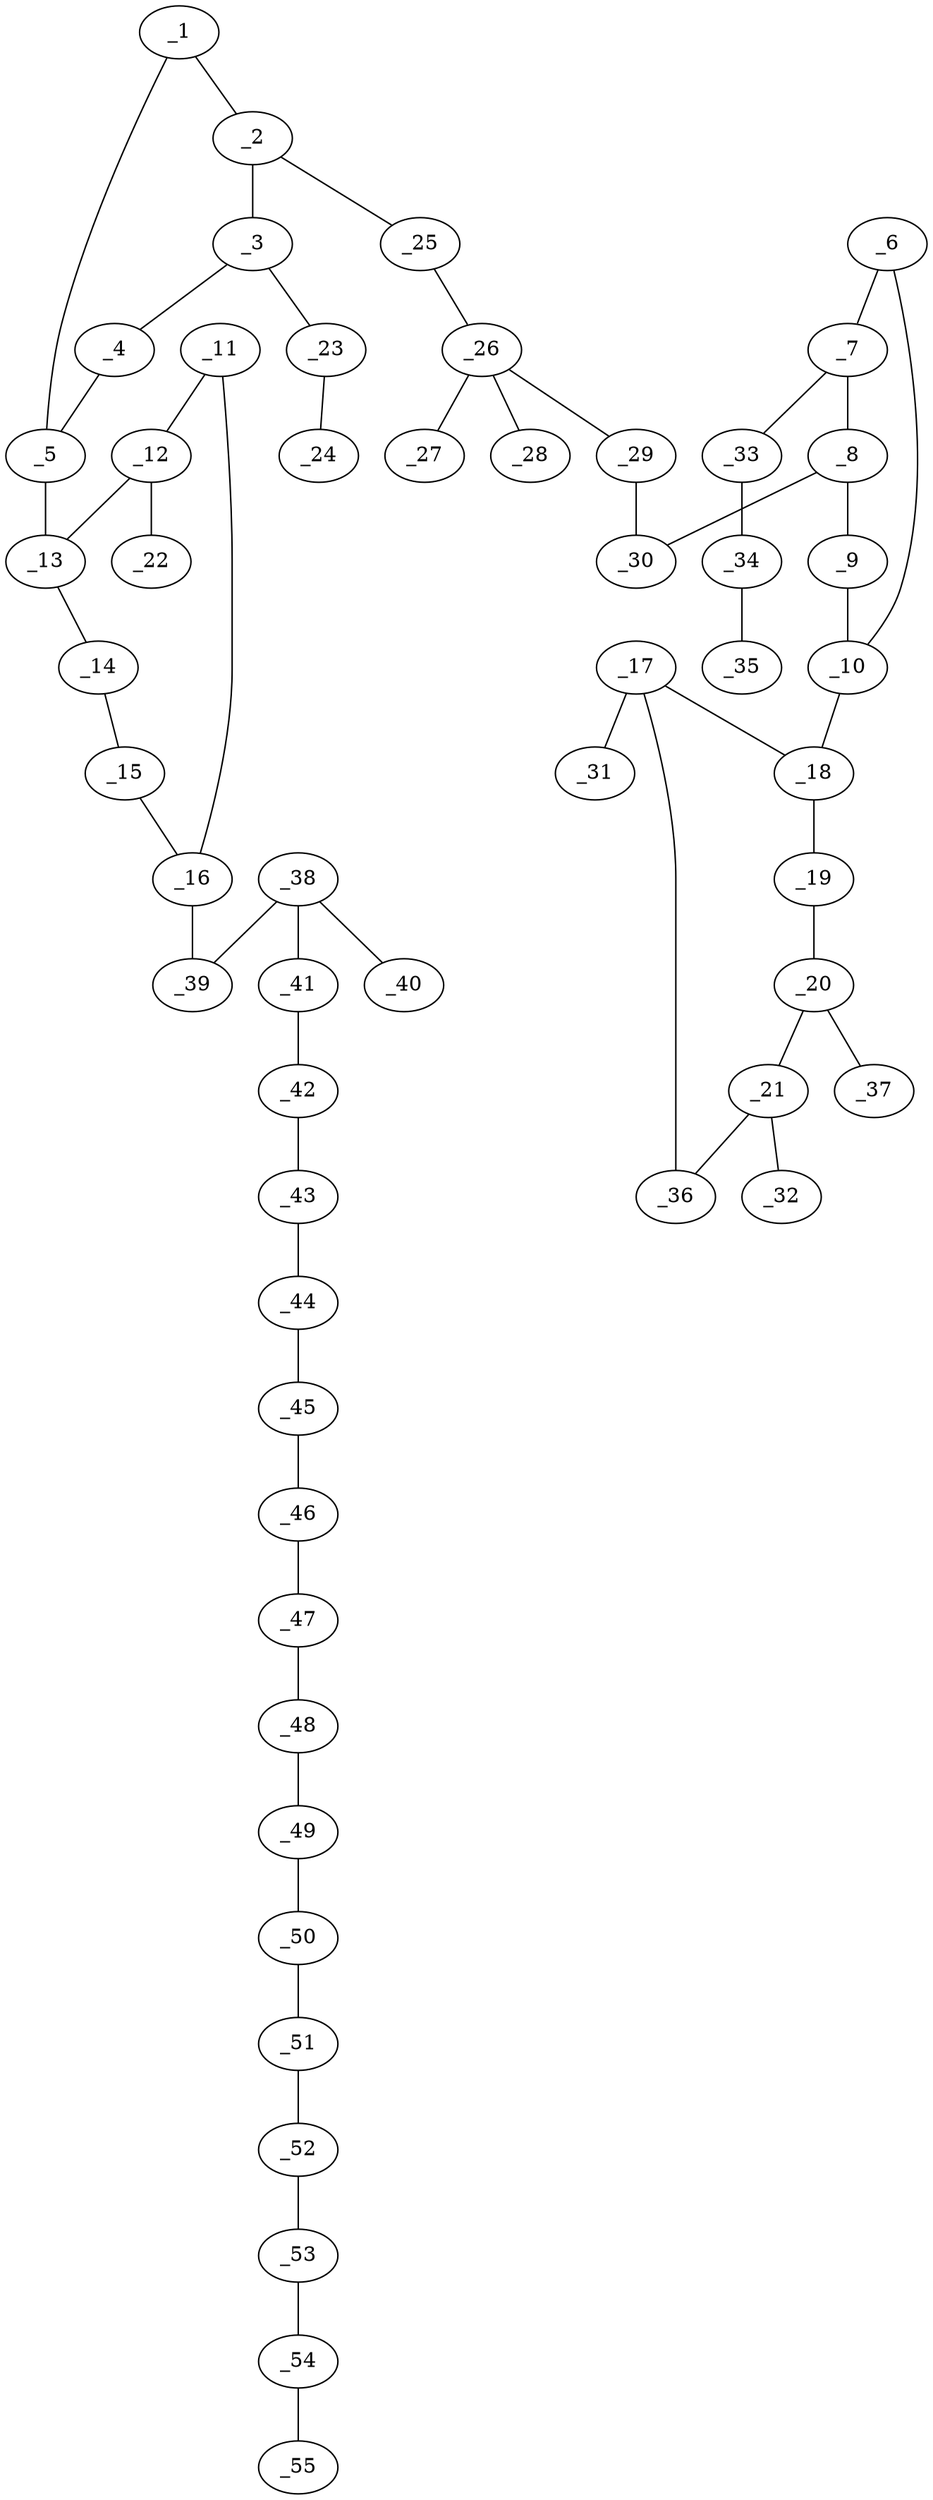 graph molid680414 {
	_1	 [charge=0,
		chem=1,
		symbol="C  ",
		x="19.5044",
		y="1.8172"];
	_2	 [charge=0,
		chem=1,
		symbol="C  ",
		x="20.0044",
		y="2.6832"];
	_1 -- _2	 [valence=1];
	_5	 [charge=0,
		chem=1,
		symbol="C  ",
		x="18.5262",
		y="2.0251"];
	_1 -- _5	 [valence=1];
	_3	 [charge=0,
		chem=1,
		symbol="C  ",
		x="19.3352",
		y="3.4264"];
	_2 -- _3	 [valence=1];
	_25	 [charge=0,
		chem=2,
		symbol="O  ",
		x="20.9989",
		y="2.7877"];
	_2 -- _25	 [valence=1];
	_4	 [charge=0,
		chem=2,
		symbol="O  ",
		x="18.4217",
		y="3.0196"];
	_3 -- _4	 [valence=1];
	_23	 [charge=0,
		chem=1,
		symbol="C  ",
		x="19.5431",
		y="4.4045"];
	_3 -- _23	 [valence=1];
	_4 -- _5	 [valence=1];
	_13	 [charge=0,
		chem=4,
		symbol="N  ",
		x="17.7831",
		y="1.356"];
	_5 -- _13	 [valence=1];
	_6	 [charge=0,
		chem=1,
		symbol="C  ",
		x="25.0658",
		y="-0.4859"];
	_7	 [charge=0,
		chem=1,
		symbol="C  ",
		x="24.7568",
		y="0.4652"];
	_6 -- _7	 [valence=1];
	_10	 [charge=0,
		chem=1,
		symbol="C  ",
		x="24.2567",
		y="-1.0736"];
	_6 -- _10	 [valence=1];
	_8	 [charge=0,
		chem=1,
		symbol="C  ",
		x="23.7568",
		y="0.4652"];
	_7 -- _8	 [valence=1];
	_33	 [charge=0,
		chem=4,
		symbol="N  ",
		x="25.3445",
		y="1.2742"];
	_7 -- _33	 [valence=1];
	_9	 [charge=0,
		chem=2,
		symbol="O  ",
		x="23.4477",
		y="-0.4859"];
	_8 -- _9	 [valence=1];
	_30	 [charge=0,
		chem=1,
		symbol="C  ",
		x="23.169",
		y="1.2742"];
	_8 -- _30	 [valence=1];
	_9 -- _10	 [valence=1];
	_18	 [charge=0,
		chem=4,
		symbol="N  ",
		x="24.2567",
		y="-2.0736"];
	_10 -- _18	 [valence=1];
	_11	 [charge=0,
		chem=4,
		symbol="N  ",
		x="16.0889",
		y="0.9959"];
	_12	 [charge=0,
		chem=1,
		symbol="C  ",
		x="16.832",
		y="1.665"];
	_11 -- _12	 [valence=1];
	_16	 [charge=0,
		chem=1,
		symbol="C  ",
		x="16.2968",
		y="0.0177"];
	_11 -- _16	 [valence=2];
	_12 -- _13	 [valence=1];
	_22	 [charge=0,
		chem=2,
		symbol="O  ",
		x="16.6241",
		y="2.6431"];
	_12 -- _22	 [valence=2];
	_14	 [charge=0,
		chem=1,
		symbol="C  ",
		x="17.991",
		y="0.3778"];
	_13 -- _14	 [valence=1];
	_15	 [charge=0,
		chem=1,
		symbol="C  ",
		x="17.2478",
		y="-0.2913"];
	_14 -- _15	 [valence=2];
	_15 -- _16	 [valence=1];
	_39	 [charge=0,
		chem=4,
		symbol="N  ",
		x="15.5536",
		y="-0.6514"];
	_16 -- _39	 [valence=1];
	_17	 [charge=0,
		chem=1,
		symbol="C  ",
		x="23.3907",
		y="-2.5736"];
	_17 -- _18	 [valence=1];
	_31	 [charge=0,
		chem=2,
		symbol="O  ",
		x="22.5247",
		y="-2.0736"];
	_17 -- _31	 [valence=2];
	_36	 [charge=0,
		chem=4,
		symbol="N  ",
		x="23.3907",
		y="-3.5736"];
	_17 -- _36	 [valence=1];
	_19	 [charge=0,
		chem=1,
		symbol="C  ",
		x="25.1228",
		y="-2.5736"];
	_18 -- _19	 [valence=1];
	_20	 [charge=0,
		chem=1,
		symbol="C  ",
		x="25.1228",
		y="-3.5736"];
	_19 -- _20	 [valence=2];
	_21	 [charge=0,
		chem=1,
		symbol="C  ",
		x="24.2567",
		y="-4.0736"];
	_20 -- _21	 [valence=1];
	_37	 [charge=0,
		chem=1,
		symbol="C  ",
		x="25.9888",
		y="-4.0736"];
	_20 -- _37	 [valence=1];
	_32	 [charge=0,
		chem=2,
		symbol="O  ",
		x="24.2567",
		y="-5.0736"];
	_21 -- _32	 [valence=2];
	_21 -- _36	 [valence=1];
	_24	 [charge=0,
		chem=2,
		symbol="O  ",
		x="18.8",
		y="5.0736"];
	_23 -- _24	 [valence=1];
	_26	 [charge=0,
		chem=6,
		symbol="P  ",
		x="21.5867",
		y="1.9787"];
	_25 -- _26	 [valence=1];
	_27	 [charge=0,
		chem=2,
		symbol="O  ",
		x="22.3957",
		y="2.5665"];
	_26 -- _27	 [valence=2];
	_28	 [charge=0,
		chem=2,
		symbol="O  ",
		x="20.7776",
		y="1.3909"];
	_26 -- _28	 [valence=1];
	_29	 [charge=0,
		chem=2,
		symbol="O  ",
		x="22.1744",
		y="1.1697"];
	_26 -- _29	 [valence=1];
	_29 -- _30	 [valence=1];
	_34	 [charge=1,
		chem=4,
		symbol="N  ",
		x="26.3391",
		y="1.1697"];
	_33 -- _34	 [valence=2];
	_35	 [charge="-1",
		chem=4,
		symbol="N  ",
		x="27.3336",
		y="1.0651"];
	_34 -- _35	 [valence=2];
	_38	 [charge=0,
		chem=1,
		symbol="C  ",
		x="14.6026",
		y="-0.3424"];
	_38 -- _39	 [valence=1];
	_40	 [charge=0,
		chem=2,
		symbol="O  ",
		x="14.3947",
		y="0.6358"];
	_38 -- _40	 [valence=2];
	_41	 [charge=0,
		chem=1,
		symbol="C  ",
		x="13.8594",
		y="-1.0115"];
	_38 -- _41	 [valence=1];
	_42	 [charge=0,
		chem=1,
		symbol="C  ",
		x="12.9084",
		y="-0.7025"];
	_41 -- _42	 [valence=1];
	_43	 [charge=0,
		chem=1,
		symbol="C  ",
		x="12.1652",
		y="-1.3716"];
	_42 -- _43	 [valence=1];
	_44	 [charge=0,
		chem=1,
		symbol="C  ",
		x="11.2142",
		y="-1.0626"];
	_43 -- _44	 [valence=1];
	_45	 [charge=0,
		chem=1,
		symbol="C  ",
		x="10.471",
		y="-1.7317"];
	_44 -- _45	 [valence=1];
	_46	 [charge=0,
		chem=1,
		symbol="C  ",
		x="9.52",
		y="-1.4227"];
	_45 -- _46	 [valence=1];
	_47	 [charge=0,
		chem=1,
		symbol="C  ",
		x="8.7768",
		y="-2.0918"];
	_46 -- _47	 [valence=1];
	_48	 [charge=0,
		chem=1,
		symbol="C  ",
		x="7.8258",
		y="-1.7828"];
	_47 -- _48	 [valence=1];
	_49	 [charge=0,
		chem=1,
		symbol="C  ",
		x="7.0826",
		y="-2.4519"];
	_48 -- _49	 [valence=1];
	_50	 [charge=0,
		chem=1,
		symbol="C  ",
		x="6.1316",
		y="-2.1429"];
	_49 -- _50	 [valence=1];
	_51	 [charge=0,
		chem=1,
		symbol="C  ",
		x="5.3884",
		y="-2.812"];
	_50 -- _51	 [valence=1];
	_52	 [charge=0,
		chem=1,
		symbol="C  ",
		x="4.4373",
		y="-2.503"];
	_51 -- _52	 [valence=1];
	_53	 [charge=0,
		chem=1,
		symbol="C  ",
		x="3.6942",
		y="-3.1722"];
	_52 -- _53	 [valence=1];
	_54	 [charge=0,
		chem=1,
		symbol="C  ",
		x="2.7431",
		y="-2.8631"];
	_53 -- _54	 [valence=1];
	_55	 [charge=0,
		chem=1,
		symbol="C  ",
		x=2,
		y="-3.5323"];
	_54 -- _55	 [valence=1];
}
